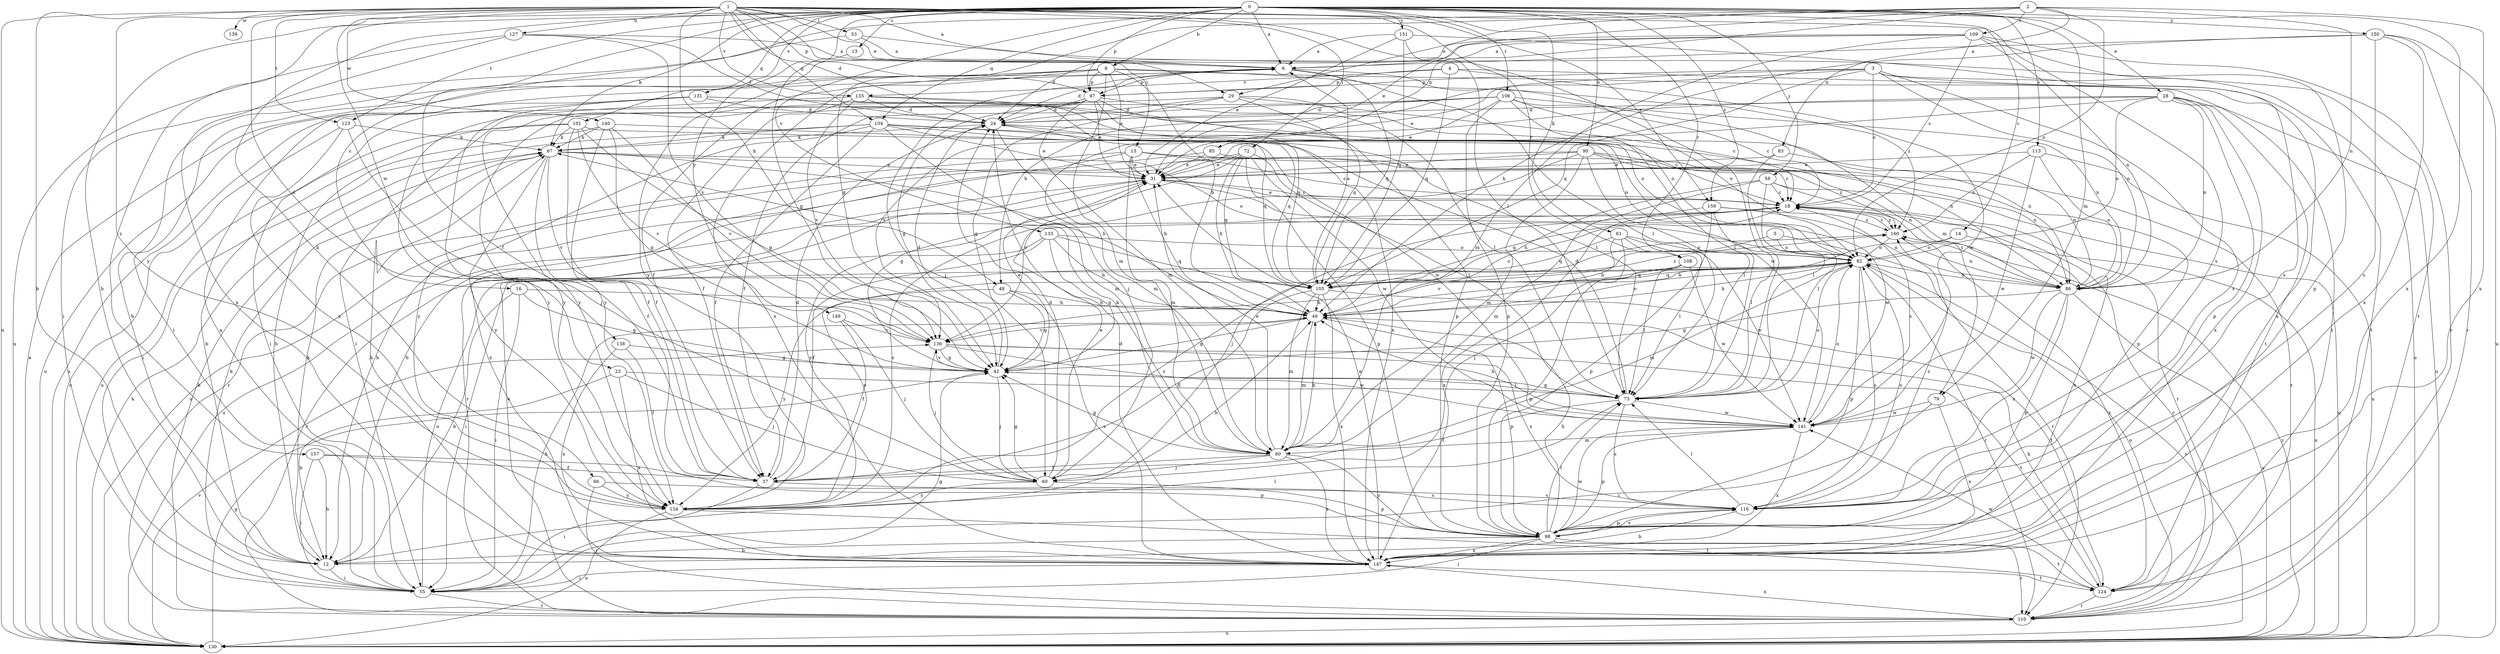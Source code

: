 strict digraph  {
0;
1;
2;
3;
4;
5;
6;
8;
12;
13;
14;
15;
16;
18;
23;
24;
28;
29;
31;
37;
42;
48;
49;
53;
55;
58;
60;
61;
66;
67;
72;
73;
79;
80;
83;
85;
86;
90;
92;
97;
98;
101;
104;
105;
106;
108;
109;
110;
113;
116;
123;
124;
127;
130;
131;
133;
135;
136;
138;
139;
140;
141;
147;
149;
150;
151;
154;
157;
159;
160;
0 -> 6  [label=a];
0 -> 8  [label=b];
0 -> 12  [label=b];
0 -> 13  [label=c];
0 -> 14  [label=c];
0 -> 28  [label=e];
0 -> 37  [label=f];
0 -> 58  [label=j];
0 -> 61  [label=k];
0 -> 66  [label=k];
0 -> 67  [label=k];
0 -> 79  [label=m];
0 -> 90  [label=o];
0 -> 97  [label=p];
0 -> 101  [label=q];
0 -> 104  [label=q];
0 -> 106  [label=r];
0 -> 108  [label=r];
0 -> 113  [label=s];
0 -> 123  [label=t];
0 -> 131  [label=v];
0 -> 133  [label=v];
0 -> 147  [label=x];
0 -> 149  [label=y];
0 -> 150  [label=y];
0 -> 151  [label=y];
0 -> 157  [label=z];
0 -> 159  [label=z];
1 -> 6  [label=a];
1 -> 12  [label=b];
1 -> 15  [label=c];
1 -> 23  [label=d];
1 -> 24  [label=d];
1 -> 29  [label=e];
1 -> 48  [label=h];
1 -> 53  [label=i];
1 -> 72  [label=l];
1 -> 73  [label=l];
1 -> 97  [label=p];
1 -> 104  [label=q];
1 -> 108  [label=r];
1 -> 116  [label=s];
1 -> 123  [label=t];
1 -> 127  [label=u];
1 -> 130  [label=u];
1 -> 135  [label=v];
1 -> 138  [label=w];
1 -> 139  [label=w];
1 -> 140  [label=w];
1 -> 154  [label=y];
1 -> 159  [label=z];
2 -> 16  [label=c];
2 -> 29  [label=e];
2 -> 31  [label=e];
2 -> 42  [label=g];
2 -> 83  [label=n];
2 -> 85  [label=n];
2 -> 86  [label=n];
2 -> 92  [label=o];
2 -> 109  [label=r];
2 -> 147  [label=x];
3 -> 18  [label=c];
3 -> 31  [label=e];
3 -> 48  [label=h];
3 -> 86  [label=n];
3 -> 97  [label=p];
3 -> 105  [label=q];
3 -> 116  [label=s];
3 -> 124  [label=t];
3 -> 130  [label=u];
4 -> 97  [label=p];
4 -> 105  [label=q];
4 -> 135  [label=v];
4 -> 141  [label=w];
4 -> 147  [label=x];
5 -> 92  [label=o];
5 -> 110  [label=r];
5 -> 136  [label=v];
6 -> 24  [label=d];
6 -> 60  [label=j];
6 -> 73  [label=l];
6 -> 79  [label=m];
6 -> 97  [label=p];
6 -> 105  [label=q];
8 -> 12  [label=b];
8 -> 31  [label=e];
8 -> 37  [label=f];
8 -> 49  [label=h];
8 -> 55  [label=i];
8 -> 80  [label=m];
8 -> 97  [label=p];
8 -> 124  [label=t];
8 -> 147  [label=x];
8 -> 160  [label=z];
12 -> 55  [label=i];
12 -> 67  [label=k];
12 -> 73  [label=l];
13 -> 42  [label=g];
14 -> 49  [label=h];
14 -> 92  [label=o];
14 -> 130  [label=u];
15 -> 18  [label=c];
15 -> 31  [label=e];
15 -> 49  [label=h];
15 -> 80  [label=m];
15 -> 86  [label=n];
15 -> 110  [label=r];
15 -> 147  [label=x];
15 -> 160  [label=z];
16 -> 12  [label=b];
16 -> 42  [label=g];
16 -> 49  [label=h];
16 -> 55  [label=i];
18 -> 31  [label=e];
18 -> 60  [label=j];
18 -> 105  [label=q];
18 -> 110  [label=r];
18 -> 147  [label=x];
18 -> 154  [label=y];
18 -> 160  [label=z];
23 -> 12  [label=b];
23 -> 60  [label=j];
23 -> 73  [label=l];
23 -> 147  [label=x];
24 -> 67  [label=k];
24 -> 80  [label=m];
24 -> 86  [label=n];
24 -> 105  [label=q];
28 -> 24  [label=d];
28 -> 60  [label=j];
28 -> 86  [label=n];
28 -> 92  [label=o];
28 -> 98  [label=p];
28 -> 124  [label=t];
28 -> 130  [label=u];
28 -> 136  [label=v];
28 -> 147  [label=x];
29 -> 18  [label=c];
29 -> 24  [label=d];
29 -> 42  [label=g];
29 -> 92  [label=o];
29 -> 105  [label=q];
29 -> 154  [label=y];
31 -> 18  [label=c];
31 -> 110  [label=r];
31 -> 130  [label=u];
31 -> 141  [label=w];
37 -> 24  [label=d];
37 -> 55  [label=i];
37 -> 116  [label=s];
42 -> 24  [label=d];
42 -> 31  [label=e];
42 -> 60  [label=j];
42 -> 73  [label=l];
42 -> 136  [label=v];
48 -> 42  [label=g];
48 -> 49  [label=h];
48 -> 147  [label=x];
48 -> 154  [label=y];
49 -> 18  [label=c];
49 -> 42  [label=g];
49 -> 80  [label=m];
49 -> 92  [label=o];
49 -> 98  [label=p];
49 -> 136  [label=v];
53 -> 6  [label=a];
53 -> 55  [label=i];
53 -> 124  [label=t];
55 -> 6  [label=a];
55 -> 42  [label=g];
55 -> 49  [label=h];
55 -> 67  [label=k];
55 -> 92  [label=o];
55 -> 110  [label=r];
58 -> 18  [label=c];
58 -> 49  [label=h];
58 -> 73  [label=l];
58 -> 80  [label=m];
58 -> 110  [label=r];
58 -> 130  [label=u];
60 -> 24  [label=d];
60 -> 31  [label=e];
60 -> 42  [label=g];
60 -> 98  [label=p];
60 -> 154  [label=y];
61 -> 49  [label=h];
61 -> 60  [label=j];
61 -> 73  [label=l];
61 -> 92  [label=o];
61 -> 105  [label=q];
61 -> 141  [label=w];
66 -> 110  [label=r];
66 -> 116  [label=s];
66 -> 154  [label=y];
67 -> 31  [label=e];
67 -> 37  [label=f];
67 -> 49  [label=h];
67 -> 92  [label=o];
67 -> 136  [label=v];
67 -> 154  [label=y];
72 -> 31  [label=e];
72 -> 42  [label=g];
72 -> 49  [label=h];
72 -> 73  [label=l];
72 -> 98  [label=p];
72 -> 105  [label=q];
72 -> 130  [label=u];
72 -> 141  [label=w];
73 -> 24  [label=d];
73 -> 37  [label=f];
73 -> 42  [label=g];
73 -> 92  [label=o];
73 -> 116  [label=s];
73 -> 141  [label=w];
79 -> 55  [label=i];
79 -> 141  [label=w];
79 -> 147  [label=x];
80 -> 31  [label=e];
80 -> 37  [label=f];
80 -> 42  [label=g];
80 -> 49  [label=h];
80 -> 60  [label=j];
80 -> 67  [label=k];
80 -> 98  [label=p];
80 -> 147  [label=x];
83 -> 31  [label=e];
83 -> 73  [label=l];
83 -> 86  [label=n];
85 -> 12  [label=b];
85 -> 31  [label=e];
85 -> 110  [label=r];
86 -> 18  [label=c];
86 -> 42  [label=g];
86 -> 98  [label=p];
86 -> 116  [label=s];
86 -> 130  [label=u];
86 -> 141  [label=w];
90 -> 12  [label=b];
90 -> 18  [label=c];
90 -> 31  [label=e];
90 -> 73  [label=l];
90 -> 80  [label=m];
90 -> 86  [label=n];
90 -> 98  [label=p];
90 -> 136  [label=v];
92 -> 49  [label=h];
92 -> 55  [label=i];
92 -> 80  [label=m];
92 -> 86  [label=n];
92 -> 98  [label=p];
92 -> 105  [label=q];
92 -> 110  [label=r];
92 -> 116  [label=s];
97 -> 24  [label=d];
97 -> 31  [label=e];
97 -> 42  [label=g];
97 -> 55  [label=i];
97 -> 73  [label=l];
97 -> 80  [label=m];
97 -> 98  [label=p];
97 -> 105  [label=q];
97 -> 130  [label=u];
98 -> 12  [label=b];
98 -> 49  [label=h];
98 -> 55  [label=i];
98 -> 73  [label=l];
98 -> 110  [label=r];
98 -> 116  [label=s];
98 -> 124  [label=t];
98 -> 141  [label=w];
98 -> 147  [label=x];
101 -> 12  [label=b];
101 -> 37  [label=f];
101 -> 42  [label=g];
101 -> 67  [label=k];
101 -> 92  [label=o];
101 -> 130  [label=u];
101 -> 136  [label=v];
104 -> 18  [label=c];
104 -> 31  [label=e];
104 -> 37  [label=f];
104 -> 55  [label=i];
104 -> 67  [label=k];
104 -> 80  [label=m];
104 -> 86  [label=n];
104 -> 105  [label=q];
104 -> 154  [label=y];
105 -> 6  [label=a];
105 -> 37  [label=f];
105 -> 49  [label=h];
105 -> 80  [label=m];
105 -> 124  [label=t];
105 -> 147  [label=x];
105 -> 160  [label=z];
106 -> 18  [label=c];
106 -> 24  [label=d];
106 -> 31  [label=e];
106 -> 37  [label=f];
106 -> 73  [label=l];
106 -> 86  [label=n];
106 -> 92  [label=o];
106 -> 98  [label=p];
106 -> 154  [label=y];
108 -> 73  [label=l];
108 -> 98  [label=p];
108 -> 105  [label=q];
108 -> 141  [label=w];
109 -> 6  [label=a];
109 -> 18  [label=c];
109 -> 24  [label=d];
109 -> 80  [label=m];
109 -> 86  [label=n];
109 -> 98  [label=p];
109 -> 110  [label=r];
109 -> 154  [label=y];
110 -> 31  [label=e];
110 -> 67  [label=k];
110 -> 92  [label=o];
110 -> 130  [label=u];
110 -> 147  [label=x];
113 -> 31  [label=e];
113 -> 86  [label=n];
113 -> 130  [label=u];
113 -> 141  [label=w];
113 -> 160  [label=z];
116 -> 12  [label=b];
116 -> 73  [label=l];
116 -> 92  [label=o];
116 -> 98  [label=p];
116 -> 160  [label=z];
123 -> 60  [label=j];
123 -> 67  [label=k];
123 -> 130  [label=u];
123 -> 154  [label=y];
124 -> 49  [label=h];
124 -> 110  [label=r];
124 -> 141  [label=w];
124 -> 160  [label=z];
127 -> 6  [label=a];
127 -> 24  [label=d];
127 -> 130  [label=u];
127 -> 136  [label=v];
127 -> 147  [label=x];
130 -> 6  [label=a];
130 -> 42  [label=g];
130 -> 67  [label=k];
130 -> 92  [label=o];
130 -> 136  [label=v];
130 -> 160  [label=z];
131 -> 24  [label=d];
131 -> 55  [label=i];
131 -> 92  [label=o];
131 -> 130  [label=u];
131 -> 147  [label=x];
131 -> 154  [label=y];
133 -> 37  [label=f];
133 -> 42  [label=g];
133 -> 49  [label=h];
133 -> 92  [label=o];
133 -> 105  [label=q];
133 -> 110  [label=r];
135 -> 24  [label=d];
135 -> 37  [label=f];
135 -> 73  [label=l];
135 -> 136  [label=v];
135 -> 141  [label=w];
135 -> 154  [label=y];
136 -> 42  [label=g];
136 -> 60  [label=j];
136 -> 116  [label=s];
136 -> 124  [label=t];
136 -> 141  [label=w];
138 -> 37  [label=f];
138 -> 42  [label=g];
138 -> 147  [label=x];
140 -> 12  [label=b];
140 -> 37  [label=f];
140 -> 42  [label=g];
140 -> 67  [label=k];
140 -> 136  [label=v];
140 -> 141  [label=w];
141 -> 18  [label=c];
141 -> 49  [label=h];
141 -> 80  [label=m];
141 -> 92  [label=o];
141 -> 98  [label=p];
141 -> 147  [label=x];
147 -> 24  [label=d];
147 -> 31  [label=e];
147 -> 55  [label=i];
147 -> 67  [label=k];
147 -> 124  [label=t];
149 -> 37  [label=f];
149 -> 60  [label=j];
149 -> 136  [label=v];
150 -> 6  [label=a];
150 -> 49  [label=h];
150 -> 110  [label=r];
150 -> 116  [label=s];
150 -> 130  [label=u];
150 -> 147  [label=x];
151 -> 6  [label=a];
151 -> 31  [label=e];
151 -> 73  [label=l];
151 -> 105  [label=q];
151 -> 116  [label=s];
154 -> 18  [label=c];
154 -> 49  [label=h];
154 -> 92  [label=o];
154 -> 124  [label=t];
154 -> 130  [label=u];
154 -> 160  [label=z];
157 -> 12  [label=b];
157 -> 37  [label=f];
157 -> 55  [label=i];
157 -> 98  [label=p];
159 -> 73  [label=l];
159 -> 86  [label=n];
159 -> 98  [label=p];
159 -> 147  [label=x];
159 -> 160  [label=z];
160 -> 18  [label=c];
160 -> 86  [label=n];
160 -> 92  [label=o];
}
